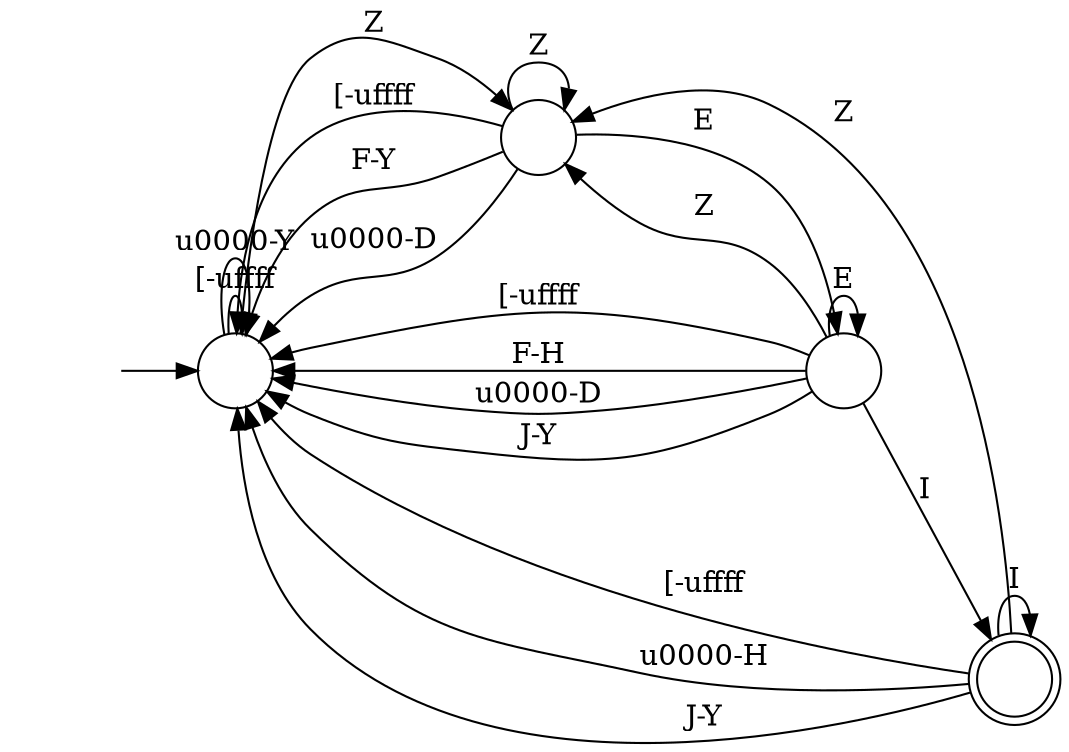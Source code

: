 digraph Automaton {
  rankdir = LR;
  0 [shape=circle,label=""];
  initial [shape=plaintext,label=""];
  initial -> 0
  0 -> 0 [label="[-\uffff"]
  0 -> 1 [label="Z"]
  0 -> 0 [label="\u0000-Y"]
  1 [shape=circle,label=""];
  1 -> 0 [label="[-\uffff"]
  1 -> 1 [label="Z"]
  1 -> 0 [label="F-Y"]
  1 -> 2 [label="E"]
  1 -> 0 [label="\u0000-D"]
  2 [shape=circle,label=""];
  2 -> 0 [label="[-\uffff"]
  2 -> 1 [label="Z"]
  2 -> 0 [label="F-H"]
  2 -> 2 [label="E"]
  2 -> 0 [label="\u0000-D"]
  2 -> 3 [label="I"]
  2 -> 0 [label="J-Y"]
  3 [shape=doublecircle,label=""];
  3 -> 0 [label="[-\uffff"]
  3 -> 1 [label="Z"]
  3 -> 0 [label="\u0000-H"]
  3 -> 3 [label="I"]
  3 -> 0 [label="J-Y"]
}
